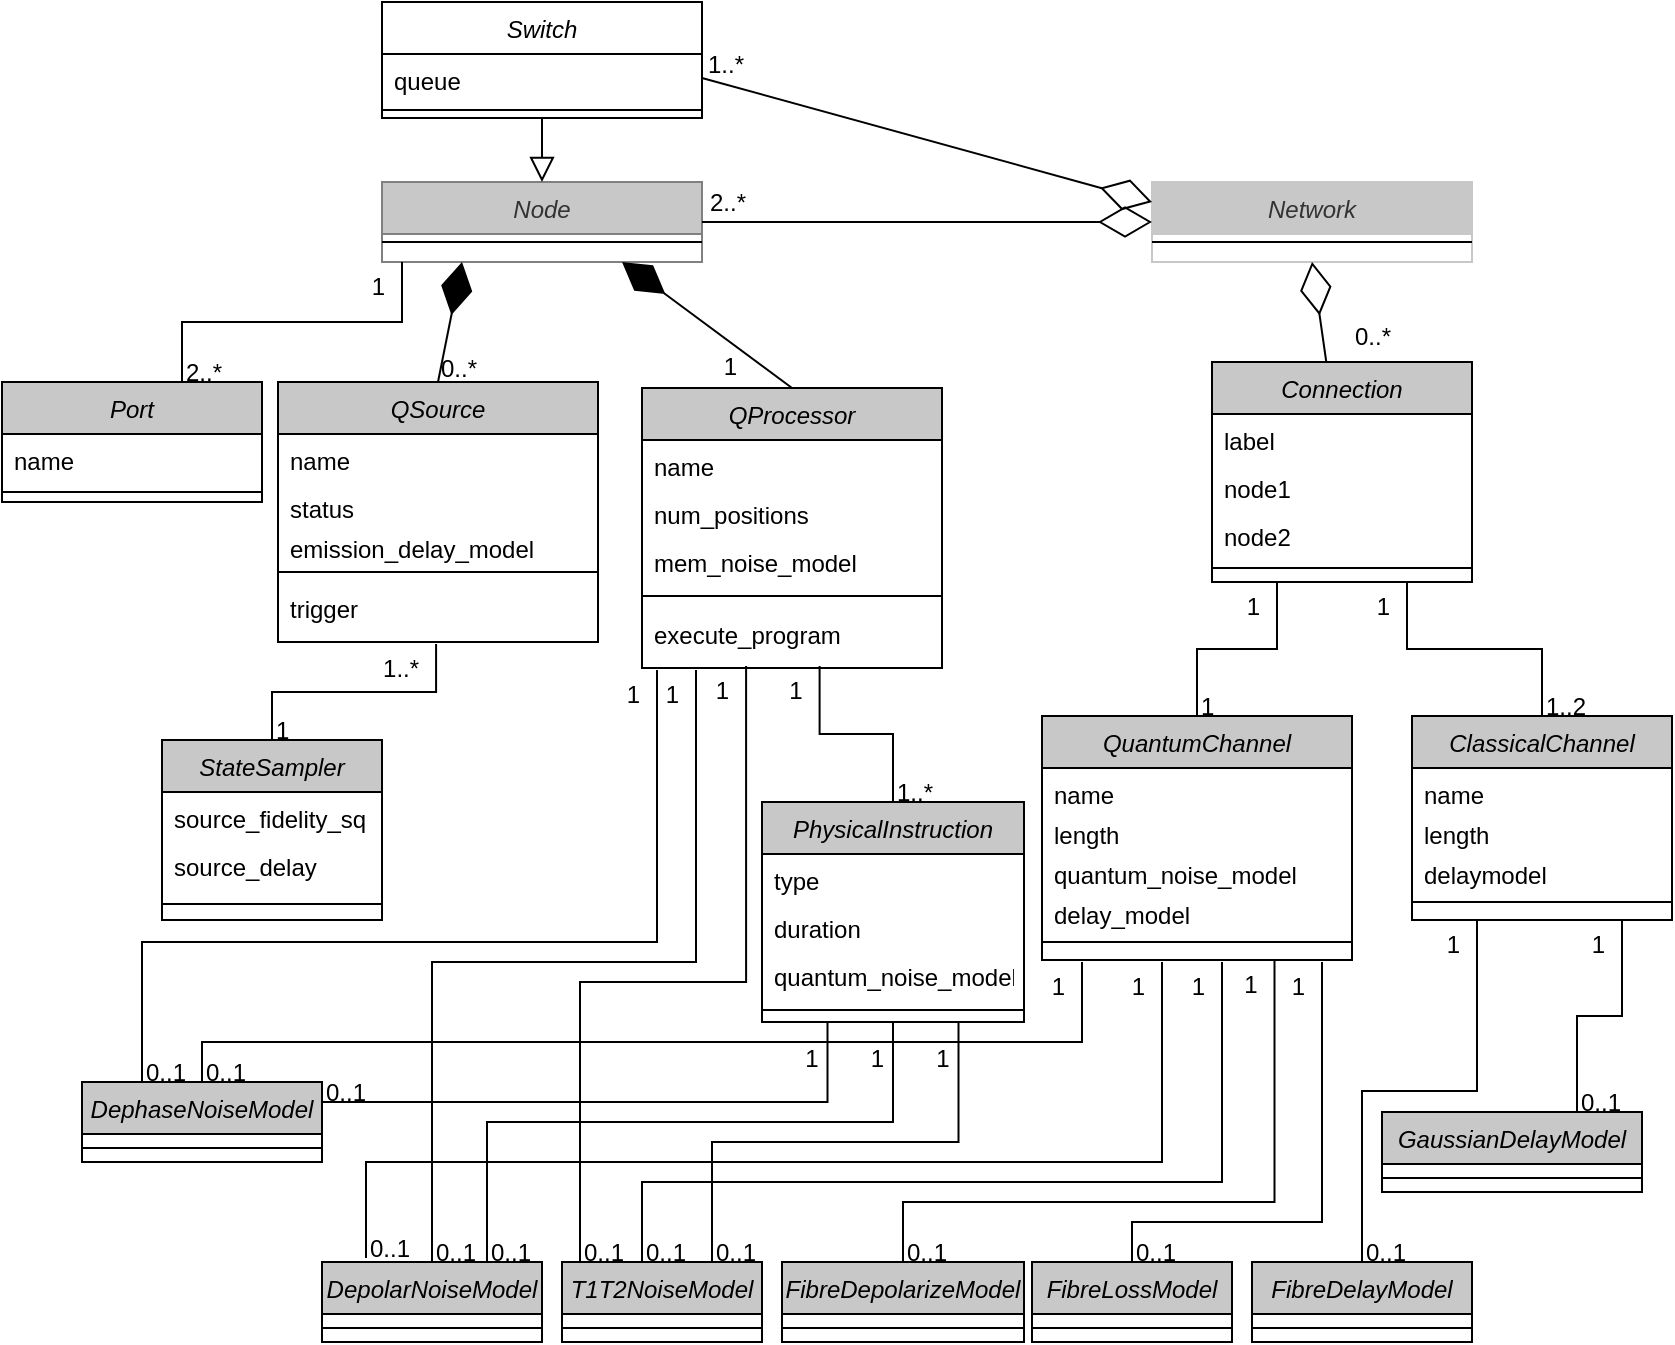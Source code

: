 <mxfile version="24.2.5" type="device">
  <diagram id="C5RBs43oDa-KdzZeNtuy" name="Page-1">
    <mxGraphModel dx="1707" dy="1650" grid="1" gridSize="10" guides="1" tooltips="1" connect="1" arrows="1" fold="1" page="1" pageScale="1" pageWidth="827" pageHeight="1169" math="0" shadow="0">
      <root>
        <mxCell id="WIyWlLk6GJQsqaUBKTNV-0" />
        <mxCell id="WIyWlLk6GJQsqaUBKTNV-1" parent="WIyWlLk6GJQsqaUBKTNV-0" />
        <mxCell id="4UrJrqEXT7uLGCO6xylo-0" value="Network" style="swimlane;fontStyle=2;align=center;verticalAlign=top;childLayout=stackLayout;horizontal=1;startSize=26;horizontalStack=0;resizeParent=1;resizeLast=0;collapsible=1;marginBottom=0;rounded=0;shadow=0;strokeWidth=1;fillColor=#c8c8c8;fontColor=#333333;strokeColor=#c8c8c8;" parent="WIyWlLk6GJQsqaUBKTNV-1" vertex="1">
          <mxGeometry x="565" y="80" width="160" height="40" as="geometry">
            <mxRectangle x="230" y="140" width="160" height="26" as="alternateBounds" />
          </mxGeometry>
        </mxCell>
        <mxCell id="4UrJrqEXT7uLGCO6xylo-4" value="" style="line;html=1;strokeWidth=1;align=left;verticalAlign=middle;spacingTop=-1;spacingLeft=3;spacingRight=3;rotatable=0;labelPosition=right;points=[];portConstraint=eastwest;" parent="4UrJrqEXT7uLGCO6xylo-0" vertex="1">
          <mxGeometry y="26" width="160" height="8" as="geometry" />
        </mxCell>
        <mxCell id="4UrJrqEXT7uLGCO6xylo-6" value="Node" style="swimlane;fontStyle=2;align=center;verticalAlign=top;childLayout=stackLayout;horizontal=1;startSize=26;horizontalStack=0;resizeParent=1;resizeLast=0;collapsible=1;marginBottom=0;rounded=0;shadow=0;strokeWidth=1;fillColor=#c8c8c8;fontColor=#333333;strokeColor=#808080;" parent="WIyWlLk6GJQsqaUBKTNV-1" vertex="1">
          <mxGeometry x="180" y="80" width="160" height="40" as="geometry">
            <mxRectangle x="230" y="140" width="160" height="26" as="alternateBounds" />
          </mxGeometry>
        </mxCell>
        <mxCell id="4UrJrqEXT7uLGCO6xylo-7" value="" style="line;html=1;strokeWidth=1;align=left;verticalAlign=middle;spacingTop=-1;spacingLeft=3;spacingRight=3;rotatable=0;labelPosition=right;points=[];portConstraint=eastwest;" parent="4UrJrqEXT7uLGCO6xylo-6" vertex="1">
          <mxGeometry y="26" width="160" height="8" as="geometry" />
        </mxCell>
        <mxCell id="4UrJrqEXT7uLGCO6xylo-9" value="" style="endArrow=diamondThin;endFill=0;endSize=24;html=1;rounded=0;entryX=0;entryY=0.5;entryDx=0;entryDy=0;exitX=1;exitY=0.5;exitDx=0;exitDy=0;" parent="WIyWlLk6GJQsqaUBKTNV-1" source="4UrJrqEXT7uLGCO6xylo-6" target="4UrJrqEXT7uLGCO6xylo-0" edge="1">
          <mxGeometry width="160" relative="1" as="geometry">
            <mxPoint x="320" y="140" as="sourcePoint" />
            <mxPoint x="480" y="140" as="targetPoint" />
          </mxGeometry>
        </mxCell>
        <mxCell id="4UrJrqEXT7uLGCO6xylo-11" value="QSource" style="swimlane;fontStyle=2;align=center;verticalAlign=top;childLayout=stackLayout;horizontal=1;startSize=26;horizontalStack=0;resizeParent=1;resizeLast=0;collapsible=1;marginBottom=0;rounded=0;shadow=0;strokeWidth=1;fillColor=#c8c8c8;" parent="WIyWlLk6GJQsqaUBKTNV-1" vertex="1">
          <mxGeometry x="128" y="180" width="160" height="130" as="geometry">
            <mxRectangle x="230" y="140" width="160" height="26" as="alternateBounds" />
          </mxGeometry>
        </mxCell>
        <mxCell id="4UrJrqEXT7uLGCO6xylo-45" value="name" style="text;align=left;verticalAlign=top;spacingLeft=4;spacingRight=4;overflow=hidden;rotatable=0;points=[[0,0.5],[1,0.5]];portConstraint=eastwest;" parent="4UrJrqEXT7uLGCO6xylo-11" vertex="1">
          <mxGeometry y="26" width="160" height="24" as="geometry" />
        </mxCell>
        <mxCell id="eK2f0mzsQCClxwwo3MAG-6" value="status" style="text;align=left;verticalAlign=top;spacingLeft=4;spacingRight=4;overflow=hidden;rotatable=0;points=[[0,0.5],[1,0.5]];portConstraint=eastwest;" parent="4UrJrqEXT7uLGCO6xylo-11" vertex="1">
          <mxGeometry y="50" width="160" height="20" as="geometry" />
        </mxCell>
        <mxCell id="eK2f0mzsQCClxwwo3MAG-5" value="emission_delay_model" style="text;align=left;verticalAlign=top;spacingLeft=4;spacingRight=4;overflow=hidden;rotatable=0;points=[[0,0.5],[1,0.5]];portConstraint=eastwest;" parent="4UrJrqEXT7uLGCO6xylo-11" vertex="1">
          <mxGeometry y="70" width="160" height="20" as="geometry" />
        </mxCell>
        <mxCell id="4UrJrqEXT7uLGCO6xylo-12" value="" style="line;html=1;strokeWidth=1;align=left;verticalAlign=middle;spacingTop=-1;spacingLeft=3;spacingRight=3;rotatable=0;labelPosition=right;points=[];portConstraint=eastwest;" parent="4UrJrqEXT7uLGCO6xylo-11" vertex="1">
          <mxGeometry y="90" width="160" height="10" as="geometry" />
        </mxCell>
        <mxCell id="eK2f0mzsQCClxwwo3MAG-7" value="trigger" style="text;align=left;verticalAlign=top;spacingLeft=4;spacingRight=4;overflow=hidden;rotatable=0;points=[[0,0.5],[1,0.5]];portConstraint=eastwest;" parent="4UrJrqEXT7uLGCO6xylo-11" vertex="1">
          <mxGeometry y="100" width="160" height="30" as="geometry" />
        </mxCell>
        <mxCell id="4UrJrqEXT7uLGCO6xylo-13" value="QProcessor" style="swimlane;fontStyle=2;align=center;verticalAlign=top;childLayout=stackLayout;horizontal=1;startSize=26;horizontalStack=0;resizeParent=1;resizeLast=0;collapsible=1;marginBottom=0;rounded=0;shadow=0;strokeWidth=1;fillColor=#c8c8c8;" parent="WIyWlLk6GJQsqaUBKTNV-1" vertex="1">
          <mxGeometry x="310" y="183" width="150" height="140" as="geometry">
            <mxRectangle x="230" y="140" width="160" height="26" as="alternateBounds" />
          </mxGeometry>
        </mxCell>
        <mxCell id="4UrJrqEXT7uLGCO6xylo-17" value="name" style="text;align=left;verticalAlign=top;spacingLeft=4;spacingRight=4;overflow=hidden;rotatable=0;points=[[0,0.5],[1,0.5]];portConstraint=eastwest;" parent="4UrJrqEXT7uLGCO6xylo-13" vertex="1">
          <mxGeometry y="26" width="150" height="24" as="geometry" />
        </mxCell>
        <mxCell id="4UrJrqEXT7uLGCO6xylo-31" value="num_positions" style="text;align=left;verticalAlign=top;spacingLeft=4;spacingRight=4;overflow=hidden;rotatable=0;points=[[0,0.5],[1,0.5]];portConstraint=eastwest;" parent="4UrJrqEXT7uLGCO6xylo-13" vertex="1">
          <mxGeometry y="50" width="150" height="24" as="geometry" />
        </mxCell>
        <mxCell id="4UrJrqEXT7uLGCO6xylo-33" value="mem_noise_model" style="text;align=left;verticalAlign=top;spacingLeft=4;spacingRight=4;overflow=hidden;rotatable=0;points=[[0,0.5],[1,0.5]];portConstraint=eastwest;" parent="4UrJrqEXT7uLGCO6xylo-13" vertex="1">
          <mxGeometry y="74" width="150" height="24" as="geometry" />
        </mxCell>
        <mxCell id="4UrJrqEXT7uLGCO6xylo-14" value="" style="line;html=1;strokeWidth=1;align=left;verticalAlign=middle;spacingTop=-1;spacingLeft=3;spacingRight=3;rotatable=0;labelPosition=right;points=[];portConstraint=eastwest;" parent="4UrJrqEXT7uLGCO6xylo-13" vertex="1">
          <mxGeometry y="98" width="150" height="12" as="geometry" />
        </mxCell>
        <mxCell id="eK2f0mzsQCClxwwo3MAG-11" value="execute_program" style="text;align=left;verticalAlign=top;spacingLeft=4;spacingRight=4;overflow=hidden;rotatable=0;points=[[0,0.5],[1,0.5]];portConstraint=eastwest;" parent="4UrJrqEXT7uLGCO6xylo-13" vertex="1">
          <mxGeometry y="110" width="150" height="30" as="geometry" />
        </mxCell>
        <mxCell id="4UrJrqEXT7uLGCO6xylo-15" value="" style="endArrow=diamondThin;endFill=1;endSize=24;html=1;rounded=0;entryX=0.25;entryY=1;entryDx=0;entryDy=0;exitX=0.5;exitY=0;exitDx=0;exitDy=0;" parent="WIyWlLk6GJQsqaUBKTNV-1" source="4UrJrqEXT7uLGCO6xylo-11" target="4UrJrqEXT7uLGCO6xylo-6" edge="1">
          <mxGeometry width="160" relative="1" as="geometry">
            <mxPoint x="200" y="170" as="sourcePoint" />
            <mxPoint x="490" y="240" as="targetPoint" />
          </mxGeometry>
        </mxCell>
        <mxCell id="4UrJrqEXT7uLGCO6xylo-16" value="" style="endArrow=diamondThin;endFill=1;endSize=24;html=1;rounded=0;entryX=0.75;entryY=1;entryDx=0;entryDy=0;exitX=0.5;exitY=0;exitDx=0;exitDy=0;" parent="WIyWlLk6GJQsqaUBKTNV-1" source="4UrJrqEXT7uLGCO6xylo-13" target="4UrJrqEXT7uLGCO6xylo-6" edge="1">
          <mxGeometry width="160" relative="1" as="geometry">
            <mxPoint x="330" y="240" as="sourcePoint" />
            <mxPoint x="490" y="240" as="targetPoint" />
          </mxGeometry>
        </mxCell>
        <mxCell id="4UrJrqEXT7uLGCO6xylo-18" value="Connection" style="swimlane;fontStyle=2;align=center;verticalAlign=top;childLayout=stackLayout;horizontal=1;startSize=26;horizontalStack=0;resizeParent=1;resizeLast=0;collapsible=1;marginBottom=0;rounded=0;shadow=0;strokeWidth=1;fillColor=#c8c8c8;" parent="WIyWlLk6GJQsqaUBKTNV-1" vertex="1">
          <mxGeometry x="595" y="170" width="130" height="110" as="geometry">
            <mxRectangle x="230" y="140" width="160" height="26" as="alternateBounds" />
          </mxGeometry>
        </mxCell>
        <mxCell id="eK2f0mzsQCClxwwo3MAG-25" value="label" style="text;align=left;verticalAlign=top;spacingLeft=4;spacingRight=4;overflow=hidden;rotatable=0;points=[[0,0.5],[1,0.5]];portConstraint=eastwest;" parent="4UrJrqEXT7uLGCO6xylo-18" vertex="1">
          <mxGeometry y="26" width="130" height="24" as="geometry" />
        </mxCell>
        <mxCell id="eK2f0mzsQCClxwwo3MAG-26" value="node1" style="text;align=left;verticalAlign=top;spacingLeft=4;spacingRight=4;overflow=hidden;rotatable=0;points=[[0,0.5],[1,0.5]];portConstraint=eastwest;" parent="4UrJrqEXT7uLGCO6xylo-18" vertex="1">
          <mxGeometry y="50" width="130" height="24" as="geometry" />
        </mxCell>
        <mxCell id="eK2f0mzsQCClxwwo3MAG-27" value="node2" style="text;align=left;verticalAlign=top;spacingLeft=4;spacingRight=4;overflow=hidden;rotatable=0;points=[[0,0.5],[1,0.5]];portConstraint=eastwest;" parent="4UrJrqEXT7uLGCO6xylo-18" vertex="1">
          <mxGeometry y="74" width="130" height="24" as="geometry" />
        </mxCell>
        <mxCell id="4UrJrqEXT7uLGCO6xylo-19" value="" style="line;html=1;strokeWidth=1;align=left;verticalAlign=middle;spacingTop=-1;spacingLeft=3;spacingRight=3;rotatable=0;labelPosition=right;points=[];portConstraint=eastwest;" parent="4UrJrqEXT7uLGCO6xylo-18" vertex="1">
          <mxGeometry y="98" width="130" height="10" as="geometry" />
        </mxCell>
        <mxCell id="4UrJrqEXT7uLGCO6xylo-22" value="" style="endArrow=diamondThin;endFill=0;endSize=24;html=1;rounded=0;entryX=0.5;entryY=1;entryDx=0;entryDy=0;" parent="WIyWlLk6GJQsqaUBKTNV-1" source="4UrJrqEXT7uLGCO6xylo-18" target="4UrJrqEXT7uLGCO6xylo-0" edge="1">
          <mxGeometry width="160" relative="1" as="geometry">
            <mxPoint x="425" y="240" as="sourcePoint" />
            <mxPoint x="635" y="120" as="targetPoint" />
          </mxGeometry>
        </mxCell>
        <mxCell id="4UrJrqEXT7uLGCO6xylo-23" value="ClassicalChannel" style="swimlane;fontStyle=2;align=center;verticalAlign=top;childLayout=stackLayout;horizontal=1;startSize=26;horizontalStack=0;resizeParent=1;resizeLast=0;collapsible=1;marginBottom=0;rounded=0;shadow=0;strokeWidth=1;fillColor=#c8c8c8;" parent="WIyWlLk6GJQsqaUBKTNV-1" vertex="1">
          <mxGeometry x="695" y="347" width="130" height="102" as="geometry">
            <mxRectangle x="230" y="140" width="160" height="26" as="alternateBounds" />
          </mxGeometry>
        </mxCell>
        <mxCell id="eK2f0mzsQCClxwwo3MAG-30" value="name" style="text;align=left;verticalAlign=top;spacingLeft=4;spacingRight=4;overflow=hidden;rotatable=0;points=[[0,0.5],[1,0.5]];portConstraint=eastwest;" parent="4UrJrqEXT7uLGCO6xylo-23" vertex="1">
          <mxGeometry y="26" width="130" height="20" as="geometry" />
        </mxCell>
        <mxCell id="4UrJrqEXT7uLGCO6xylo-29" value="length" style="text;align=left;verticalAlign=top;spacingLeft=4;spacingRight=4;overflow=hidden;rotatable=0;points=[[0,0.5],[1,0.5]];portConstraint=eastwest;" parent="4UrJrqEXT7uLGCO6xylo-23" vertex="1">
          <mxGeometry y="46" width="130" height="20" as="geometry" />
        </mxCell>
        <mxCell id="eK2f0mzsQCClxwwo3MAG-31" value="delaymodel" style="text;align=left;verticalAlign=top;spacingLeft=4;spacingRight=4;overflow=hidden;rotatable=0;points=[[0,0.5],[1,0.5]];portConstraint=eastwest;" parent="4UrJrqEXT7uLGCO6xylo-23" vertex="1">
          <mxGeometry y="66" width="130" height="20" as="geometry" />
        </mxCell>
        <mxCell id="4UrJrqEXT7uLGCO6xylo-24" value="" style="line;html=1;strokeWidth=1;align=left;verticalAlign=middle;spacingTop=-1;spacingLeft=3;spacingRight=3;rotatable=0;labelPosition=right;points=[];portConstraint=eastwest;" parent="4UrJrqEXT7uLGCO6xylo-23" vertex="1">
          <mxGeometry y="86" width="130" height="14" as="geometry" />
        </mxCell>
        <mxCell id="4UrJrqEXT7uLGCO6xylo-35" value="QuantumChannel" style="swimlane;fontStyle=2;align=center;verticalAlign=top;childLayout=stackLayout;horizontal=1;startSize=26;horizontalStack=0;resizeParent=1;resizeLast=0;collapsible=1;marginBottom=0;rounded=0;shadow=0;strokeWidth=1;fillColor=#c8c8c8;" parent="WIyWlLk6GJQsqaUBKTNV-1" vertex="1">
          <mxGeometry x="510" y="347" width="155" height="122" as="geometry">
            <mxRectangle x="230" y="140" width="160" height="26" as="alternateBounds" />
          </mxGeometry>
        </mxCell>
        <mxCell id="4UrJrqEXT7uLGCO6xylo-36" value="name" style="text;align=left;verticalAlign=top;spacingLeft=4;spacingRight=4;overflow=hidden;rotatable=0;points=[[0,0.5],[1,0.5]];portConstraint=eastwest;" parent="4UrJrqEXT7uLGCO6xylo-35" vertex="1">
          <mxGeometry y="26" width="155" height="20" as="geometry" />
        </mxCell>
        <mxCell id="4UrJrqEXT7uLGCO6xylo-38" value="length" style="text;align=left;verticalAlign=top;spacingLeft=4;spacingRight=4;overflow=hidden;rotatable=0;points=[[0,0.5],[1,0.5]];portConstraint=eastwest;" parent="4UrJrqEXT7uLGCO6xylo-35" vertex="1">
          <mxGeometry y="46" width="155" height="20" as="geometry" />
        </mxCell>
        <mxCell id="4UrJrqEXT7uLGCO6xylo-39" value="quantum_noise_model" style="text;align=left;verticalAlign=top;spacingLeft=4;spacingRight=4;overflow=hidden;rotatable=0;points=[[0,0.5],[1,0.5]];portConstraint=eastwest;" parent="4UrJrqEXT7uLGCO6xylo-35" vertex="1">
          <mxGeometry y="66" width="155" height="20" as="geometry" />
        </mxCell>
        <mxCell id="eK2f0mzsQCClxwwo3MAG-29" value="delay_model" style="text;align=left;verticalAlign=top;spacingLeft=4;spacingRight=4;overflow=hidden;rotatable=0;points=[[0,0.5],[1,0.5]];portConstraint=eastwest;" parent="4UrJrqEXT7uLGCO6xylo-35" vertex="1">
          <mxGeometry y="86" width="155" height="20" as="geometry" />
        </mxCell>
        <mxCell id="4UrJrqEXT7uLGCO6xylo-37" value="" style="line;html=1;strokeWidth=1;align=left;verticalAlign=middle;spacingTop=-1;spacingLeft=3;spacingRight=3;rotatable=0;labelPosition=right;points=[];portConstraint=eastwest;" parent="4UrJrqEXT7uLGCO6xylo-35" vertex="1">
          <mxGeometry y="106" width="155" height="14" as="geometry" />
        </mxCell>
        <mxCell id="4UrJrqEXT7uLGCO6xylo-40" value="" style="endArrow=none;shadow=0;strokeWidth=1;rounded=0;curved=0;endFill=0;edgeStyle=elbowEdgeStyle;elbow=vertical;exitX=0.5;exitY=0;exitDx=0;exitDy=0;entryX=0.25;entryY=1;entryDx=0;entryDy=0;" parent="WIyWlLk6GJQsqaUBKTNV-1" source="4UrJrqEXT7uLGCO6xylo-35" target="4UrJrqEXT7uLGCO6xylo-18" edge="1">
          <mxGeometry x="0.5" y="41" relative="1" as="geometry">
            <mxPoint x="475" y="272" as="sourcePoint" />
            <mxPoint x="612.5" y="280" as="targetPoint" />
            <mxPoint x="-40" y="32" as="offset" />
          </mxGeometry>
        </mxCell>
        <mxCell id="4UrJrqEXT7uLGCO6xylo-41" value="1" style="resizable=0;align=left;verticalAlign=bottom;labelBackgroundColor=none;fontSize=12;" parent="4UrJrqEXT7uLGCO6xylo-40" connectable="0" vertex="1">
          <mxGeometry x="-1" relative="1" as="geometry">
            <mxPoint y="4" as="offset" />
          </mxGeometry>
        </mxCell>
        <mxCell id="4UrJrqEXT7uLGCO6xylo-42" value="1" style="resizable=0;align=right;verticalAlign=bottom;labelBackgroundColor=none;fontSize=12;" parent="4UrJrqEXT7uLGCO6xylo-40" connectable="0" vertex="1">
          <mxGeometry x="1" relative="1" as="geometry">
            <mxPoint x="-7" y="21" as="offset" />
          </mxGeometry>
        </mxCell>
        <mxCell id="4UrJrqEXT7uLGCO6xylo-46" value="" style="endArrow=none;shadow=0;strokeWidth=1;rounded=0;curved=0;endFill=0;edgeStyle=elbowEdgeStyle;elbow=vertical;exitX=0.5;exitY=0;exitDx=0;exitDy=0;entryX=0.75;entryY=1;entryDx=0;entryDy=0;" parent="WIyWlLk6GJQsqaUBKTNV-1" source="4UrJrqEXT7uLGCO6xylo-23" target="4UrJrqEXT7uLGCO6xylo-18" edge="1">
          <mxGeometry x="0.5" y="41" relative="1" as="geometry">
            <mxPoint x="598" y="357" as="sourcePoint" />
            <mxPoint x="677.5" y="280" as="targetPoint" />
            <mxPoint x="-40" y="32" as="offset" />
          </mxGeometry>
        </mxCell>
        <mxCell id="4UrJrqEXT7uLGCO6xylo-47" value="1..2" style="resizable=0;align=left;verticalAlign=bottom;labelBackgroundColor=none;fontSize=12;" parent="4UrJrqEXT7uLGCO6xylo-46" connectable="0" vertex="1">
          <mxGeometry x="-1" relative="1" as="geometry">
            <mxPoint y="4" as="offset" />
          </mxGeometry>
        </mxCell>
        <mxCell id="4UrJrqEXT7uLGCO6xylo-48" value="1" style="resizable=0;align=right;verticalAlign=bottom;labelBackgroundColor=none;fontSize=12;" parent="4UrJrqEXT7uLGCO6xylo-46" connectable="0" vertex="1">
          <mxGeometry x="1" relative="1" as="geometry">
            <mxPoint x="-7" y="21" as="offset" />
          </mxGeometry>
        </mxCell>
        <mxCell id="4UrJrqEXT7uLGCO6xylo-51" value="0..*" style="resizable=0;align=left;verticalAlign=bottom;labelBackgroundColor=none;fontSize=12;" parent="WIyWlLk6GJQsqaUBKTNV-1" connectable="0" vertex="1">
          <mxGeometry x="668.5" y="158" as="geometry">
            <mxPoint x="-4" y="8" as="offset" />
          </mxGeometry>
        </mxCell>
        <mxCell id="4UrJrqEXT7uLGCO6xylo-52" value="1" style="resizable=0;align=right;verticalAlign=bottom;labelBackgroundColor=none;fontSize=12;" parent="WIyWlLk6GJQsqaUBKTNV-1" connectable="0" vertex="1">
          <mxGeometry x="338" y="183" as="geometry">
            <mxPoint x="21" y="-2" as="offset" />
          </mxGeometry>
        </mxCell>
        <mxCell id="4UrJrqEXT7uLGCO6xylo-53" value="0..*" style="resizable=0;align=right;verticalAlign=bottom;labelBackgroundColor=none;fontSize=12;" parent="WIyWlLk6GJQsqaUBKTNV-1" connectable="0" vertex="1">
          <mxGeometry x="208" y="184" as="geometry">
            <mxPoint x="21" y="-2" as="offset" />
          </mxGeometry>
        </mxCell>
        <mxCell id="4UrJrqEXT7uLGCO6xylo-54" value="Port" style="swimlane;fontStyle=2;align=center;verticalAlign=top;childLayout=stackLayout;horizontal=1;startSize=26;horizontalStack=0;resizeParent=1;resizeLast=0;collapsible=1;marginBottom=0;rounded=0;shadow=0;strokeWidth=1;fillColor=#c8c8c8;" parent="WIyWlLk6GJQsqaUBKTNV-1" vertex="1">
          <mxGeometry x="-10" y="180" width="130" height="60" as="geometry">
            <mxRectangle x="230" y="140" width="160" height="26" as="alternateBounds" />
          </mxGeometry>
        </mxCell>
        <mxCell id="eK2f0mzsQCClxwwo3MAG-24" value="name" style="text;align=left;verticalAlign=top;spacingLeft=4;spacingRight=4;overflow=hidden;rotatable=0;points=[[0,0.5],[1,0.5]];portConstraint=eastwest;" parent="4UrJrqEXT7uLGCO6xylo-54" vertex="1">
          <mxGeometry y="26" width="130" height="24" as="geometry" />
        </mxCell>
        <mxCell id="4UrJrqEXT7uLGCO6xylo-55" value="" style="line;html=1;strokeWidth=1;align=left;verticalAlign=middle;spacingTop=-1;spacingLeft=3;spacingRight=3;rotatable=0;labelPosition=right;points=[];portConstraint=eastwest;" parent="4UrJrqEXT7uLGCO6xylo-54" vertex="1">
          <mxGeometry y="50" width="130" height="10" as="geometry" />
        </mxCell>
        <mxCell id="4UrJrqEXT7uLGCO6xylo-57" value="" style="endArrow=none;shadow=0;strokeWidth=1;rounded=0;curved=0;endFill=0;edgeStyle=elbowEdgeStyle;elbow=vertical;exitX=0.5;exitY=0;exitDx=0;exitDy=0;" parent="WIyWlLk6GJQsqaUBKTNV-1" edge="1">
          <mxGeometry x="0.5" y="41" relative="1" as="geometry">
            <mxPoint x="80" y="180" as="sourcePoint" />
            <mxPoint x="190" y="120" as="targetPoint" />
            <mxPoint x="-40" y="32" as="offset" />
          </mxGeometry>
        </mxCell>
        <mxCell id="4UrJrqEXT7uLGCO6xylo-58" value="2..*" style="resizable=0;align=left;verticalAlign=bottom;labelBackgroundColor=none;fontSize=12;" parent="4UrJrqEXT7uLGCO6xylo-57" connectable="0" vertex="1">
          <mxGeometry x="-1" relative="1" as="geometry">
            <mxPoint y="4" as="offset" />
          </mxGeometry>
        </mxCell>
        <mxCell id="4UrJrqEXT7uLGCO6xylo-59" value="1" style="resizable=0;align=right;verticalAlign=bottom;labelBackgroundColor=none;fontSize=12;" parent="4UrJrqEXT7uLGCO6xylo-57" connectable="0" vertex="1">
          <mxGeometry x="1" relative="1" as="geometry">
            <mxPoint x="-7" y="21" as="offset" />
          </mxGeometry>
        </mxCell>
        <mxCell id="eK2f0mzsQCClxwwo3MAG-1" value="StateSampler" style="swimlane;fontStyle=2;align=center;verticalAlign=top;childLayout=stackLayout;horizontal=1;startSize=26;horizontalStack=0;resizeParent=1;resizeLast=0;collapsible=1;marginBottom=0;rounded=0;shadow=0;strokeWidth=1;fillColor=#c8c8c8;" parent="WIyWlLk6GJQsqaUBKTNV-1" vertex="1">
          <mxGeometry x="70" y="359" width="110" height="90" as="geometry">
            <mxRectangle x="230" y="140" width="160" height="26" as="alternateBounds" />
          </mxGeometry>
        </mxCell>
        <mxCell id="eK2f0mzsQCClxwwo3MAG-2" value="source_fidelity_sq" style="text;align=left;verticalAlign=top;spacingLeft=4;spacingRight=4;overflow=hidden;rotatable=0;points=[[0,0.5],[1,0.5]];portConstraint=eastwest;" parent="eK2f0mzsQCClxwwo3MAG-1" vertex="1">
          <mxGeometry y="26" width="110" height="24" as="geometry" />
        </mxCell>
        <mxCell id="eK2f0mzsQCClxwwo3MAG-3" value="source_delay" style="text;align=left;verticalAlign=top;spacingLeft=4;spacingRight=4;overflow=hidden;rotatable=0;points=[[0,0.5],[1,0.5]];portConstraint=eastwest;" parent="eK2f0mzsQCClxwwo3MAG-1" vertex="1">
          <mxGeometry y="50" width="110" height="24" as="geometry" />
        </mxCell>
        <mxCell id="eK2f0mzsQCClxwwo3MAG-4" value="" style="line;html=1;strokeWidth=1;align=left;verticalAlign=middle;spacingTop=-1;spacingLeft=3;spacingRight=3;rotatable=0;labelPosition=right;points=[];portConstraint=eastwest;" parent="eK2f0mzsQCClxwwo3MAG-1" vertex="1">
          <mxGeometry y="74" width="110" height="16" as="geometry" />
        </mxCell>
        <mxCell id="eK2f0mzsQCClxwwo3MAG-8" value="" style="endArrow=none;shadow=0;strokeWidth=1;rounded=0;curved=0;endFill=0;edgeStyle=elbowEdgeStyle;elbow=vertical;exitX=0.5;exitY=0;exitDx=0;exitDy=0;entryX=0.494;entryY=1.033;entryDx=0;entryDy=0;entryPerimeter=0;" parent="WIyWlLk6GJQsqaUBKTNV-1" source="eK2f0mzsQCClxwwo3MAG-1" target="eK2f0mzsQCClxwwo3MAG-7" edge="1">
          <mxGeometry x="0.5" y="41" relative="1" as="geometry">
            <mxPoint x="90" y="190" as="sourcePoint" />
            <mxPoint x="200" y="130" as="targetPoint" />
            <mxPoint x="-40" y="32" as="offset" />
          </mxGeometry>
        </mxCell>
        <mxCell id="eK2f0mzsQCClxwwo3MAG-9" value="1" style="resizable=0;align=left;verticalAlign=bottom;labelBackgroundColor=none;fontSize=12;" parent="eK2f0mzsQCClxwwo3MAG-8" connectable="0" vertex="1">
          <mxGeometry x="-1" relative="1" as="geometry">
            <mxPoint y="4" as="offset" />
          </mxGeometry>
        </mxCell>
        <mxCell id="eK2f0mzsQCClxwwo3MAG-10" value="1..*" style="resizable=0;align=right;verticalAlign=bottom;labelBackgroundColor=none;fontSize=12;" parent="eK2f0mzsQCClxwwo3MAG-8" connectable="0" vertex="1">
          <mxGeometry x="1" relative="1" as="geometry">
            <mxPoint x="-7" y="21" as="offset" />
          </mxGeometry>
        </mxCell>
        <mxCell id="eK2f0mzsQCClxwwo3MAG-12" value="PhysicalInstruction" style="swimlane;fontStyle=2;align=center;verticalAlign=top;childLayout=stackLayout;horizontal=1;startSize=26;horizontalStack=0;resizeParent=1;resizeLast=0;collapsible=1;marginBottom=0;rounded=0;shadow=0;strokeWidth=1;fillColor=#c8c8c8;" parent="WIyWlLk6GJQsqaUBKTNV-1" vertex="1">
          <mxGeometry x="370" y="390" width="131" height="110" as="geometry">
            <mxRectangle x="230" y="140" width="160" height="26" as="alternateBounds" />
          </mxGeometry>
        </mxCell>
        <mxCell id="eK2f0mzsQCClxwwo3MAG-13" value="type" style="text;align=left;verticalAlign=top;spacingLeft=4;spacingRight=4;overflow=hidden;rotatable=0;points=[[0,0.5],[1,0.5]];portConstraint=eastwest;" parent="eK2f0mzsQCClxwwo3MAG-12" vertex="1">
          <mxGeometry y="26" width="131" height="24" as="geometry" />
        </mxCell>
        <mxCell id="eK2f0mzsQCClxwwo3MAG-14" value="duration" style="text;align=left;verticalAlign=top;spacingLeft=4;spacingRight=4;overflow=hidden;rotatable=0;points=[[0,0.5],[1,0.5]];portConstraint=eastwest;" parent="eK2f0mzsQCClxwwo3MAG-12" vertex="1">
          <mxGeometry y="50" width="131" height="24" as="geometry" />
        </mxCell>
        <mxCell id="eK2f0mzsQCClxwwo3MAG-20" value="quantum_noise_model" style="text;align=left;verticalAlign=top;spacingLeft=4;spacingRight=4;overflow=hidden;rotatable=0;points=[[0,0.5],[1,0.5]];portConstraint=eastwest;" parent="eK2f0mzsQCClxwwo3MAG-12" vertex="1">
          <mxGeometry y="74" width="131" height="24" as="geometry" />
        </mxCell>
        <mxCell id="eK2f0mzsQCClxwwo3MAG-15" value="" style="line;html=1;strokeWidth=1;align=left;verticalAlign=middle;spacingTop=-1;spacingLeft=3;spacingRight=3;rotatable=0;labelPosition=right;points=[];portConstraint=eastwest;" parent="eK2f0mzsQCClxwwo3MAG-12" vertex="1">
          <mxGeometry y="98" width="131" height="12" as="geometry" />
        </mxCell>
        <mxCell id="eK2f0mzsQCClxwwo3MAG-21" value="" style="endArrow=none;shadow=0;strokeWidth=1;rounded=0;curved=0;endFill=0;edgeStyle=elbowEdgeStyle;elbow=vertical;exitX=0.5;exitY=0;exitDx=0;exitDy=0;entryX=0.592;entryY=0.967;entryDx=0;entryDy=0;entryPerimeter=0;" parent="WIyWlLk6GJQsqaUBKTNV-1" source="eK2f0mzsQCClxwwo3MAG-12" target="eK2f0mzsQCClxwwo3MAG-11" edge="1">
          <mxGeometry x="0.5" y="41" relative="1" as="geometry">
            <mxPoint x="421" y="360" as="sourcePoint" />
            <mxPoint x="421" y="321" as="targetPoint" />
            <mxPoint x="-40" y="32" as="offset" />
          </mxGeometry>
        </mxCell>
        <mxCell id="eK2f0mzsQCClxwwo3MAG-22" value="1..*" style="resizable=0;align=left;verticalAlign=bottom;labelBackgroundColor=none;fontSize=12;" parent="eK2f0mzsQCClxwwo3MAG-21" connectable="0" vertex="1">
          <mxGeometry x="-1" relative="1" as="geometry">
            <mxPoint y="4" as="offset" />
          </mxGeometry>
        </mxCell>
        <mxCell id="eK2f0mzsQCClxwwo3MAG-23" value="1" style="resizable=0;align=right;verticalAlign=bottom;labelBackgroundColor=none;fontSize=12;" parent="eK2f0mzsQCClxwwo3MAG-21" connectable="0" vertex="1">
          <mxGeometry x="1" relative="1" as="geometry">
            <mxPoint x="-7" y="21" as="offset" />
          </mxGeometry>
        </mxCell>
        <mxCell id="eK2f0mzsQCClxwwo3MAG-32" value="FibreDelayModel" style="swimlane;fontStyle=2;align=center;verticalAlign=top;childLayout=stackLayout;horizontal=1;startSize=26;horizontalStack=0;resizeParent=1;resizeLast=0;collapsible=1;marginBottom=0;rounded=0;shadow=0;strokeWidth=1;fillColor=#c8c8c8;" parent="WIyWlLk6GJQsqaUBKTNV-1" vertex="1">
          <mxGeometry x="615" y="620" width="110" height="40" as="geometry">
            <mxRectangle x="230" y="140" width="160" height="26" as="alternateBounds" />
          </mxGeometry>
        </mxCell>
        <mxCell id="eK2f0mzsQCClxwwo3MAG-36" value="" style="line;html=1;strokeWidth=1;align=left;verticalAlign=middle;spacingTop=-1;spacingLeft=3;spacingRight=3;rotatable=0;labelPosition=right;points=[];portConstraint=eastwest;" parent="eK2f0mzsQCClxwwo3MAG-32" vertex="1">
          <mxGeometry y="26" width="110" height="14" as="geometry" />
        </mxCell>
        <mxCell id="eK2f0mzsQCClxwwo3MAG-37" value="GaussianDelayModel" style="swimlane;fontStyle=2;align=center;verticalAlign=top;childLayout=stackLayout;horizontal=1;startSize=26;horizontalStack=0;resizeParent=1;resizeLast=0;collapsible=1;marginBottom=0;rounded=0;shadow=0;strokeWidth=1;fillColor=#c8c8c8;" parent="WIyWlLk6GJQsqaUBKTNV-1" vertex="1">
          <mxGeometry x="680" y="545" width="130" height="40" as="geometry">
            <mxRectangle x="230" y="140" width="160" height="26" as="alternateBounds" />
          </mxGeometry>
        </mxCell>
        <mxCell id="eK2f0mzsQCClxwwo3MAG-38" value="" style="line;html=1;strokeWidth=1;align=left;verticalAlign=middle;spacingTop=-1;spacingLeft=3;spacingRight=3;rotatable=0;labelPosition=right;points=[];portConstraint=eastwest;" parent="eK2f0mzsQCClxwwo3MAG-37" vertex="1">
          <mxGeometry y="26" width="130" height="14" as="geometry" />
        </mxCell>
        <mxCell id="eK2f0mzsQCClxwwo3MAG-42" value="" style="endArrow=none;shadow=0;strokeWidth=1;rounded=0;curved=0;endFill=0;edgeStyle=elbowEdgeStyle;elbow=vertical;exitX=0.75;exitY=0;exitDx=0;exitDy=0;entryX=0.75;entryY=1;entryDx=0;entryDy=0;" parent="WIyWlLk6GJQsqaUBKTNV-1" source="eK2f0mzsQCClxwwo3MAG-37" edge="1">
          <mxGeometry x="0.5" y="41" relative="1" as="geometry">
            <mxPoint x="882.5" y="516" as="sourcePoint" />
            <mxPoint x="800" y="449" as="targetPoint" />
            <mxPoint x="-40" y="32" as="offset" />
          </mxGeometry>
        </mxCell>
        <mxCell id="eK2f0mzsQCClxwwo3MAG-43" value="0..1" style="resizable=0;align=left;verticalAlign=bottom;labelBackgroundColor=none;fontSize=12;" parent="eK2f0mzsQCClxwwo3MAG-42" connectable="0" vertex="1">
          <mxGeometry x="-1" relative="1" as="geometry">
            <mxPoint y="4" as="offset" />
          </mxGeometry>
        </mxCell>
        <mxCell id="eK2f0mzsQCClxwwo3MAG-44" value="1" style="resizable=0;align=right;verticalAlign=bottom;labelBackgroundColor=none;fontSize=12;" parent="eK2f0mzsQCClxwwo3MAG-42" connectable="0" vertex="1">
          <mxGeometry x="1" relative="1" as="geometry">
            <mxPoint x="-7" y="21" as="offset" />
          </mxGeometry>
        </mxCell>
        <mxCell id="eK2f0mzsQCClxwwo3MAG-45" value="" style="endArrow=none;shadow=0;strokeWidth=1;rounded=0;curved=0;endFill=0;edgeStyle=elbowEdgeStyle;elbow=vertical;exitX=0.5;exitY=0;exitDx=0;exitDy=0;entryX=0.25;entryY=1;entryDx=0;entryDy=0;" parent="WIyWlLk6GJQsqaUBKTNV-1" source="eK2f0mzsQCClxwwo3MAG-32" target="4UrJrqEXT7uLGCO6xylo-23" edge="1">
          <mxGeometry x="0.5" y="41" relative="1" as="geometry">
            <mxPoint x="788" y="555" as="sourcePoint" />
            <mxPoint x="810" y="459" as="targetPoint" />
            <mxPoint x="-40" y="32" as="offset" />
          </mxGeometry>
        </mxCell>
        <mxCell id="eK2f0mzsQCClxwwo3MAG-46" value="0..1" style="resizable=0;align=left;verticalAlign=bottom;labelBackgroundColor=none;fontSize=12;" parent="eK2f0mzsQCClxwwo3MAG-45" connectable="0" vertex="1">
          <mxGeometry x="-1" relative="1" as="geometry">
            <mxPoint y="4" as="offset" />
          </mxGeometry>
        </mxCell>
        <mxCell id="eK2f0mzsQCClxwwo3MAG-47" value="1" style="resizable=0;align=right;verticalAlign=bottom;labelBackgroundColor=none;fontSize=12;" parent="eK2f0mzsQCClxwwo3MAG-45" connectable="0" vertex="1">
          <mxGeometry x="1" relative="1" as="geometry">
            <mxPoint x="-7" y="21" as="offset" />
          </mxGeometry>
        </mxCell>
        <mxCell id="eK2f0mzsQCClxwwo3MAG-48" value="DepolarNoiseModel" style="swimlane;fontStyle=2;align=center;verticalAlign=top;childLayout=stackLayout;horizontal=1;startSize=26;horizontalStack=0;resizeParent=1;resizeLast=0;collapsible=1;marginBottom=0;rounded=0;shadow=0;strokeWidth=1;fillColor=#c8c8c8;" parent="WIyWlLk6GJQsqaUBKTNV-1" vertex="1">
          <mxGeometry x="150" y="620" width="110" height="40" as="geometry">
            <mxRectangle x="230" y="140" width="160" height="26" as="alternateBounds" />
          </mxGeometry>
        </mxCell>
        <mxCell id="eK2f0mzsQCClxwwo3MAG-49" value="" style="line;html=1;strokeWidth=1;align=left;verticalAlign=middle;spacingTop=-1;spacingLeft=3;spacingRight=3;rotatable=0;labelPosition=right;points=[];portConstraint=eastwest;" parent="eK2f0mzsQCClxwwo3MAG-48" vertex="1">
          <mxGeometry y="26" width="110" height="14" as="geometry" />
        </mxCell>
        <mxCell id="eK2f0mzsQCClxwwo3MAG-50" value="FibreDepolarizeModel" style="swimlane;fontStyle=2;align=center;verticalAlign=top;childLayout=stackLayout;horizontal=1;startSize=26;horizontalStack=0;resizeParent=1;resizeLast=0;collapsible=1;marginBottom=0;rounded=0;shadow=0;strokeWidth=1;fillColor=#c8c8c8;" parent="WIyWlLk6GJQsqaUBKTNV-1" vertex="1">
          <mxGeometry x="380" y="620" width="121" height="40" as="geometry">
            <mxRectangle x="230" y="140" width="160" height="26" as="alternateBounds" />
          </mxGeometry>
        </mxCell>
        <mxCell id="eK2f0mzsQCClxwwo3MAG-51" value="" style="line;html=1;strokeWidth=1;align=left;verticalAlign=middle;spacingTop=-1;spacingLeft=3;spacingRight=3;rotatable=0;labelPosition=right;points=[];portConstraint=eastwest;" parent="eK2f0mzsQCClxwwo3MAG-50" vertex="1">
          <mxGeometry y="26" width="121" height="14" as="geometry" />
        </mxCell>
        <mxCell id="eK2f0mzsQCClxwwo3MAG-52" value="DephaseNoiseModel" style="swimlane;fontStyle=2;align=center;verticalAlign=top;childLayout=stackLayout;horizontal=1;startSize=26;horizontalStack=0;resizeParent=1;resizeLast=0;collapsible=1;marginBottom=0;rounded=0;shadow=0;strokeWidth=1;fillColor=#c8c8c8;" parent="WIyWlLk6GJQsqaUBKTNV-1" vertex="1">
          <mxGeometry x="30" y="530" width="120" height="40" as="geometry">
            <mxRectangle x="230" y="140" width="160" height="26" as="alternateBounds" />
          </mxGeometry>
        </mxCell>
        <mxCell id="eK2f0mzsQCClxwwo3MAG-53" value="" style="line;html=1;strokeWidth=1;align=left;verticalAlign=middle;spacingTop=-1;spacingLeft=3;spacingRight=3;rotatable=0;labelPosition=right;points=[];portConstraint=eastwest;" parent="eK2f0mzsQCClxwwo3MAG-52" vertex="1">
          <mxGeometry y="26" width="120" height="14" as="geometry" />
        </mxCell>
        <mxCell id="eK2f0mzsQCClxwwo3MAG-54" value="FibreLossModel" style="swimlane;fontStyle=2;align=center;verticalAlign=top;childLayout=stackLayout;horizontal=1;startSize=26;horizontalStack=0;resizeParent=1;resizeLast=0;collapsible=1;marginBottom=0;rounded=0;shadow=0;strokeWidth=1;fillColor=#c8c8c8;" parent="WIyWlLk6GJQsqaUBKTNV-1" vertex="1">
          <mxGeometry x="505" y="620" width="100" height="40" as="geometry">
            <mxRectangle x="230" y="140" width="160" height="26" as="alternateBounds" />
          </mxGeometry>
        </mxCell>
        <mxCell id="eK2f0mzsQCClxwwo3MAG-55" value="" style="line;html=1;strokeWidth=1;align=left;verticalAlign=middle;spacingTop=-1;spacingLeft=3;spacingRight=3;rotatable=0;labelPosition=right;points=[];portConstraint=eastwest;" parent="eK2f0mzsQCClxwwo3MAG-54" vertex="1">
          <mxGeometry y="26" width="100" height="14" as="geometry" />
        </mxCell>
        <mxCell id="eK2f0mzsQCClxwwo3MAG-56" value="T1T2NoiseModel" style="swimlane;fontStyle=2;align=center;verticalAlign=top;childLayout=stackLayout;horizontal=1;startSize=26;horizontalStack=0;resizeParent=1;resizeLast=0;collapsible=1;marginBottom=0;rounded=0;shadow=0;strokeWidth=1;fillColor=#c8c8c8;" parent="WIyWlLk6GJQsqaUBKTNV-1" vertex="1">
          <mxGeometry x="270" y="620" width="100" height="40" as="geometry">
            <mxRectangle x="230" y="140" width="160" height="26" as="alternateBounds" />
          </mxGeometry>
        </mxCell>
        <mxCell id="eK2f0mzsQCClxwwo3MAG-57" value="" style="line;html=1;strokeWidth=1;align=left;verticalAlign=middle;spacingTop=-1;spacingLeft=3;spacingRight=3;rotatable=0;labelPosition=right;points=[];portConstraint=eastwest;" parent="eK2f0mzsQCClxwwo3MAG-56" vertex="1">
          <mxGeometry y="26" width="100" height="14" as="geometry" />
        </mxCell>
        <mxCell id="eK2f0mzsQCClxwwo3MAG-59" value="" style="endArrow=none;shadow=0;strokeWidth=1;rounded=0;curved=0;endFill=0;edgeStyle=elbowEdgeStyle;elbow=vertical;exitX=0.5;exitY=0;exitDx=0;exitDy=0;" parent="WIyWlLk6GJQsqaUBKTNV-1" source="eK2f0mzsQCClxwwo3MAG-54" edge="1">
          <mxGeometry x="0.5" y="41" relative="1" as="geometry">
            <mxPoint x="440" y="585" as="sourcePoint" />
            <mxPoint x="650" y="470" as="targetPoint" />
            <mxPoint x="-40" y="32" as="offset" />
            <Array as="points">
              <mxPoint x="600" y="600" />
            </Array>
          </mxGeometry>
        </mxCell>
        <mxCell id="eK2f0mzsQCClxwwo3MAG-60" value="0..1" style="resizable=0;align=left;verticalAlign=bottom;labelBackgroundColor=none;fontSize=12;" parent="eK2f0mzsQCClxwwo3MAG-59" connectable="0" vertex="1">
          <mxGeometry x="-1" relative="1" as="geometry">
            <mxPoint y="4" as="offset" />
          </mxGeometry>
        </mxCell>
        <mxCell id="eK2f0mzsQCClxwwo3MAG-61" value="1" style="resizable=0;align=right;verticalAlign=bottom;labelBackgroundColor=none;fontSize=12;" parent="eK2f0mzsQCClxwwo3MAG-59" connectable="0" vertex="1">
          <mxGeometry x="1" relative="1" as="geometry">
            <mxPoint x="-7" y="21" as="offset" />
          </mxGeometry>
        </mxCell>
        <mxCell id="eK2f0mzsQCClxwwo3MAG-62" value="" style="endArrow=none;shadow=0;strokeWidth=1;rounded=0;curved=0;endFill=0;edgeStyle=elbowEdgeStyle;elbow=vertical;exitX=0.5;exitY=0;exitDx=0;exitDy=0;entryX=0.75;entryY=1;entryDx=0;entryDy=0;" parent="WIyWlLk6GJQsqaUBKTNV-1" source="eK2f0mzsQCClxwwo3MAG-50" target="4UrJrqEXT7uLGCO6xylo-35" edge="1">
          <mxGeometry x="0.5" y="41" relative="1" as="geometry">
            <mxPoint x="480" y="600" as="sourcePoint" />
            <mxPoint x="558" y="469" as="targetPoint" />
            <mxPoint x="-40" y="32" as="offset" />
            <Array as="points">
              <mxPoint x="540" y="590" />
            </Array>
          </mxGeometry>
        </mxCell>
        <mxCell id="eK2f0mzsQCClxwwo3MAG-63" value="0..1" style="resizable=0;align=left;verticalAlign=bottom;labelBackgroundColor=none;fontSize=12;" parent="eK2f0mzsQCClxwwo3MAG-62" connectable="0" vertex="1">
          <mxGeometry x="-1" relative="1" as="geometry">
            <mxPoint y="4" as="offset" />
          </mxGeometry>
        </mxCell>
        <mxCell id="eK2f0mzsQCClxwwo3MAG-64" value="1" style="resizable=0;align=right;verticalAlign=bottom;labelBackgroundColor=none;fontSize=12;" parent="eK2f0mzsQCClxwwo3MAG-62" connectable="0" vertex="1">
          <mxGeometry x="1" relative="1" as="geometry">
            <mxPoint x="-7" y="21" as="offset" />
          </mxGeometry>
        </mxCell>
        <mxCell id="eK2f0mzsQCClxwwo3MAG-66" value="" style="endArrow=none;shadow=0;strokeWidth=1;rounded=0;curved=0;endFill=0;edgeStyle=elbowEdgeStyle;elbow=vertical;" parent="WIyWlLk6GJQsqaUBKTNV-1" edge="1">
          <mxGeometry x="0.5" y="41" relative="1" as="geometry">
            <mxPoint x="310" y="620" as="sourcePoint" />
            <mxPoint x="600" y="470" as="targetPoint" />
            <mxPoint x="-40" y="32" as="offset" />
            <Array as="points">
              <mxPoint x="470" y="580" />
            </Array>
          </mxGeometry>
        </mxCell>
        <mxCell id="eK2f0mzsQCClxwwo3MAG-67" value="0..1" style="resizable=0;align=left;verticalAlign=bottom;labelBackgroundColor=none;fontSize=12;" parent="eK2f0mzsQCClxwwo3MAG-66" connectable="0" vertex="1">
          <mxGeometry x="-1" relative="1" as="geometry">
            <mxPoint y="4" as="offset" />
          </mxGeometry>
        </mxCell>
        <mxCell id="eK2f0mzsQCClxwwo3MAG-68" value="1" style="resizable=0;align=right;verticalAlign=bottom;labelBackgroundColor=none;fontSize=12;" parent="eK2f0mzsQCClxwwo3MAG-66" connectable="0" vertex="1">
          <mxGeometry x="1" relative="1" as="geometry">
            <mxPoint x="-7" y="21" as="offset" />
          </mxGeometry>
        </mxCell>
        <mxCell id="eK2f0mzsQCClxwwo3MAG-69" value="" style="endArrow=none;shadow=0;strokeWidth=1;rounded=0;curved=0;endFill=0;edgeStyle=elbowEdgeStyle;elbow=vertical;exitX=0.2;exitY=-0.05;exitDx=0;exitDy=0;exitPerimeter=0;" parent="WIyWlLk6GJQsqaUBKTNV-1" source="eK2f0mzsQCClxwwo3MAG-48" edge="1">
          <mxGeometry x="0.5" y="41" relative="1" as="geometry">
            <mxPoint x="345" y="630" as="sourcePoint" />
            <mxPoint x="570" y="470" as="targetPoint" />
            <mxPoint x="-40" y="32" as="offset" />
            <Array as="points">
              <mxPoint x="390" y="570" />
            </Array>
          </mxGeometry>
        </mxCell>
        <mxCell id="eK2f0mzsQCClxwwo3MAG-70" value="0..1" style="resizable=0;align=left;verticalAlign=bottom;labelBackgroundColor=none;fontSize=12;" parent="eK2f0mzsQCClxwwo3MAG-69" connectable="0" vertex="1">
          <mxGeometry x="-1" relative="1" as="geometry">
            <mxPoint y="4" as="offset" />
          </mxGeometry>
        </mxCell>
        <mxCell id="eK2f0mzsQCClxwwo3MAG-71" value="1" style="resizable=0;align=right;verticalAlign=bottom;labelBackgroundColor=none;fontSize=12;" parent="eK2f0mzsQCClxwwo3MAG-69" connectable="0" vertex="1">
          <mxGeometry x="1" relative="1" as="geometry">
            <mxPoint x="-7" y="21" as="offset" />
          </mxGeometry>
        </mxCell>
        <mxCell id="eK2f0mzsQCClxwwo3MAG-72" value="" style="endArrow=none;shadow=0;strokeWidth=1;rounded=0;curved=0;endFill=0;edgeStyle=elbowEdgeStyle;elbow=vertical;exitX=0.5;exitY=0;exitDx=0;exitDy=0;" parent="WIyWlLk6GJQsqaUBKTNV-1" source="eK2f0mzsQCClxwwo3MAG-52" edge="1">
          <mxGeometry x="0.5" y="41" relative="1" as="geometry">
            <mxPoint x="215" y="630" as="sourcePoint" />
            <mxPoint x="530" y="470" as="targetPoint" />
            <mxPoint x="-40" y="32" as="offset" />
            <Array as="points">
              <mxPoint x="400" y="510" />
            </Array>
          </mxGeometry>
        </mxCell>
        <mxCell id="eK2f0mzsQCClxwwo3MAG-73" value="0..1" style="resizable=0;align=left;verticalAlign=bottom;labelBackgroundColor=none;fontSize=12;" parent="eK2f0mzsQCClxwwo3MAG-72" connectable="0" vertex="1">
          <mxGeometry x="-1" relative="1" as="geometry">
            <mxPoint y="4" as="offset" />
          </mxGeometry>
        </mxCell>
        <mxCell id="eK2f0mzsQCClxwwo3MAG-74" value="1" style="resizable=0;align=right;verticalAlign=bottom;labelBackgroundColor=none;fontSize=12;" parent="eK2f0mzsQCClxwwo3MAG-72" connectable="0" vertex="1">
          <mxGeometry x="1" relative="1" as="geometry">
            <mxPoint x="-7" y="21" as="offset" />
          </mxGeometry>
        </mxCell>
        <mxCell id="eK2f0mzsQCClxwwo3MAG-75" value="" style="endArrow=none;shadow=0;strokeWidth=1;rounded=0;curved=0;endFill=0;edgeStyle=elbowEdgeStyle;elbow=vertical;exitX=0.25;exitY=0;exitDx=0;exitDy=0;entryX=0.05;entryY=1.033;entryDx=0;entryDy=0;entryPerimeter=0;" parent="WIyWlLk6GJQsqaUBKTNV-1" source="eK2f0mzsQCClxwwo3MAG-52" target="eK2f0mzsQCClxwwo3MAG-11" edge="1">
          <mxGeometry x="0.5" y="41" relative="1" as="geometry">
            <mxPoint x="161" y="520" as="sourcePoint" />
            <mxPoint x="370" y="320" as="targetPoint" />
            <mxPoint x="-40" y="32" as="offset" />
            <Array as="points">
              <mxPoint x="270" y="460" />
            </Array>
          </mxGeometry>
        </mxCell>
        <mxCell id="eK2f0mzsQCClxwwo3MAG-76" value="0..1" style="resizable=0;align=left;verticalAlign=bottom;labelBackgroundColor=none;fontSize=12;" parent="eK2f0mzsQCClxwwo3MAG-75" connectable="0" vertex="1">
          <mxGeometry x="-1" relative="1" as="geometry">
            <mxPoint y="4" as="offset" />
          </mxGeometry>
        </mxCell>
        <mxCell id="eK2f0mzsQCClxwwo3MAG-77" value="1" style="resizable=0;align=right;verticalAlign=bottom;labelBackgroundColor=none;fontSize=12;" parent="eK2f0mzsQCClxwwo3MAG-75" connectable="0" vertex="1">
          <mxGeometry x="1" relative="1" as="geometry">
            <mxPoint x="-7" y="21" as="offset" />
          </mxGeometry>
        </mxCell>
        <mxCell id="eK2f0mzsQCClxwwo3MAG-78" value="" style="endArrow=none;shadow=0;strokeWidth=1;rounded=0;curved=0;endFill=0;edgeStyle=elbowEdgeStyle;elbow=vertical;exitX=0.5;exitY=0;exitDx=0;exitDy=0;entryX=0.18;entryY=1.033;entryDx=0;entryDy=0;entryPerimeter=0;" parent="WIyWlLk6GJQsqaUBKTNV-1" source="eK2f0mzsQCClxwwo3MAG-48" target="eK2f0mzsQCClxwwo3MAG-11" edge="1">
          <mxGeometry x="0.5" y="41" relative="1" as="geometry">
            <mxPoint x="171" y="530" as="sourcePoint" />
            <mxPoint x="363" y="331" as="targetPoint" />
            <mxPoint x="-40" y="32" as="offset" />
            <Array as="points">
              <mxPoint x="280" y="470" />
            </Array>
          </mxGeometry>
        </mxCell>
        <mxCell id="eK2f0mzsQCClxwwo3MAG-79" value="0..1" style="resizable=0;align=left;verticalAlign=bottom;labelBackgroundColor=none;fontSize=12;" parent="eK2f0mzsQCClxwwo3MAG-78" connectable="0" vertex="1">
          <mxGeometry x="-1" relative="1" as="geometry">
            <mxPoint y="4" as="offset" />
          </mxGeometry>
        </mxCell>
        <mxCell id="eK2f0mzsQCClxwwo3MAG-80" value="1" style="resizable=0;align=right;verticalAlign=bottom;labelBackgroundColor=none;fontSize=12;" parent="eK2f0mzsQCClxwwo3MAG-78" connectable="0" vertex="1">
          <mxGeometry x="1" relative="1" as="geometry">
            <mxPoint x="-7" y="21" as="offset" />
          </mxGeometry>
        </mxCell>
        <mxCell id="eK2f0mzsQCClxwwo3MAG-81" value="2..*" style="resizable=0;align=left;verticalAlign=bottom;labelBackgroundColor=none;fontSize=12;" parent="WIyWlLk6GJQsqaUBKTNV-1" connectable="0" vertex="1">
          <mxGeometry x="342" y="93" as="geometry">
            <mxPoint y="6" as="offset" />
          </mxGeometry>
        </mxCell>
        <mxCell id="eK2f0mzsQCClxwwo3MAG-83" value="" style="endArrow=none;shadow=0;strokeWidth=1;rounded=0;curved=0;endFill=0;edgeStyle=elbowEdgeStyle;elbow=vertical;exitX=0.09;exitY=0;exitDx=0;exitDy=0;entryX=0.347;entryY=0.967;entryDx=0;entryDy=0;entryPerimeter=0;exitPerimeter=0;" parent="WIyWlLk6GJQsqaUBKTNV-1" source="eK2f0mzsQCClxwwo3MAG-56" target="eK2f0mzsQCClxwwo3MAG-11" edge="1">
          <mxGeometry x="0.5" y="41" relative="1" as="geometry">
            <mxPoint x="243" y="630" as="sourcePoint" />
            <mxPoint x="351" y="320" as="targetPoint" />
            <mxPoint x="-40" y="32" as="offset" />
            <Array as="points">
              <mxPoint x="290" y="480" />
            </Array>
          </mxGeometry>
        </mxCell>
        <mxCell id="eK2f0mzsQCClxwwo3MAG-84" value="0..1" style="resizable=0;align=left;verticalAlign=bottom;labelBackgroundColor=none;fontSize=12;" parent="eK2f0mzsQCClxwwo3MAG-83" connectable="0" vertex="1">
          <mxGeometry x="-1" relative="1" as="geometry">
            <mxPoint y="4" as="offset" />
          </mxGeometry>
        </mxCell>
        <mxCell id="eK2f0mzsQCClxwwo3MAG-85" value="1" style="resizable=0;align=right;verticalAlign=bottom;labelBackgroundColor=none;fontSize=12;" parent="eK2f0mzsQCClxwwo3MAG-83" connectable="0" vertex="1">
          <mxGeometry x="1" relative="1" as="geometry">
            <mxPoint x="-7" y="21" as="offset" />
          </mxGeometry>
        </mxCell>
        <mxCell id="eK2f0mzsQCClxwwo3MAG-86" value="" style="endArrow=none;shadow=0;strokeWidth=1;rounded=0;curved=0;endFill=0;edgeStyle=elbowEdgeStyle;elbow=vertical;exitX=1;exitY=0.25;exitDx=0;exitDy=0;entryX=0.25;entryY=1;entryDx=0;entryDy=0;" parent="WIyWlLk6GJQsqaUBKTNV-1" source="eK2f0mzsQCClxwwo3MAG-52" target="eK2f0mzsQCClxwwo3MAG-12" edge="1">
          <mxGeometry x="0.5" y="41" relative="1" as="geometry">
            <mxPoint x="100" y="540" as="sourcePoint" />
            <mxPoint x="540" y="480" as="targetPoint" />
            <mxPoint x="-40" y="32" as="offset" />
            <Array as="points">
              <mxPoint x="280" y="540" />
            </Array>
          </mxGeometry>
        </mxCell>
        <mxCell id="eK2f0mzsQCClxwwo3MAG-87" value="0..1" style="resizable=0;align=left;verticalAlign=bottom;labelBackgroundColor=none;fontSize=12;" parent="eK2f0mzsQCClxwwo3MAG-86" connectable="0" vertex="1">
          <mxGeometry x="-1" relative="1" as="geometry">
            <mxPoint y="4" as="offset" />
          </mxGeometry>
        </mxCell>
        <mxCell id="eK2f0mzsQCClxwwo3MAG-88" value="1" style="resizable=0;align=right;verticalAlign=bottom;labelBackgroundColor=none;fontSize=12;" parent="eK2f0mzsQCClxwwo3MAG-86" connectable="0" vertex="1">
          <mxGeometry x="1" relative="1" as="geometry">
            <mxPoint x="-3" y="27" as="offset" />
          </mxGeometry>
        </mxCell>
        <mxCell id="eK2f0mzsQCClxwwo3MAG-89" value="" style="endArrow=none;shadow=0;strokeWidth=1;rounded=0;curved=0;endFill=0;edgeStyle=elbowEdgeStyle;elbow=vertical;exitX=0.75;exitY=0;exitDx=0;exitDy=0;entryX=0.5;entryY=1;entryDx=0;entryDy=0;" parent="WIyWlLk6GJQsqaUBKTNV-1" source="eK2f0mzsQCClxwwo3MAG-48" target="eK2f0mzsQCClxwwo3MAG-12" edge="1">
          <mxGeometry x="0.5" y="41" relative="1" as="geometry">
            <mxPoint x="160" y="550" as="sourcePoint" />
            <mxPoint x="413" y="510" as="targetPoint" />
            <mxPoint x="-40" y="32" as="offset" />
            <Array as="points">
              <mxPoint x="290" y="550" />
            </Array>
          </mxGeometry>
        </mxCell>
        <mxCell id="eK2f0mzsQCClxwwo3MAG-90" value="0..1" style="resizable=0;align=left;verticalAlign=bottom;labelBackgroundColor=none;fontSize=12;" parent="eK2f0mzsQCClxwwo3MAG-89" connectable="0" vertex="1">
          <mxGeometry x="-1" relative="1" as="geometry">
            <mxPoint y="4" as="offset" />
          </mxGeometry>
        </mxCell>
        <mxCell id="eK2f0mzsQCClxwwo3MAG-91" value="1" style="resizable=0;align=right;verticalAlign=bottom;labelBackgroundColor=none;fontSize=12;" parent="eK2f0mzsQCClxwwo3MAG-89" connectable="0" vertex="1">
          <mxGeometry x="1" relative="1" as="geometry">
            <mxPoint x="-3" y="27" as="offset" />
          </mxGeometry>
        </mxCell>
        <mxCell id="eK2f0mzsQCClxwwo3MAG-92" value="" style="endArrow=none;shadow=0;strokeWidth=1;rounded=0;curved=0;endFill=0;edgeStyle=elbowEdgeStyle;elbow=vertical;entryX=0.75;entryY=1;entryDx=0;entryDy=0;exitX=0.75;exitY=0;exitDx=0;exitDy=0;" parent="WIyWlLk6GJQsqaUBKTNV-1" source="eK2f0mzsQCClxwwo3MAG-56" target="eK2f0mzsQCClxwwo3MAG-12" edge="1">
          <mxGeometry x="0.5" y="41" relative="1" as="geometry">
            <mxPoint x="530" y="540" as="sourcePoint" />
            <mxPoint x="446" y="510" as="targetPoint" />
            <mxPoint x="-40" y="32" as="offset" />
            <Array as="points">
              <mxPoint x="300" y="560" />
            </Array>
          </mxGeometry>
        </mxCell>
        <mxCell id="eK2f0mzsQCClxwwo3MAG-93" value="0..1" style="resizable=0;align=left;verticalAlign=bottom;labelBackgroundColor=none;fontSize=12;" parent="eK2f0mzsQCClxwwo3MAG-92" connectable="0" vertex="1">
          <mxGeometry x="-1" relative="1" as="geometry">
            <mxPoint y="4" as="offset" />
          </mxGeometry>
        </mxCell>
        <mxCell id="eK2f0mzsQCClxwwo3MAG-94" value="1" style="resizable=0;align=right;verticalAlign=bottom;labelBackgroundColor=none;fontSize=12;" parent="eK2f0mzsQCClxwwo3MAG-92" connectable="0" vertex="1">
          <mxGeometry x="1" relative="1" as="geometry">
            <mxPoint x="-3" y="27" as="offset" />
          </mxGeometry>
        </mxCell>
        <mxCell id="s_sK9JwCr6kBg8rqNyaU-0" value="Switch" style="swimlane;fontStyle=2;align=center;verticalAlign=top;childLayout=stackLayout;horizontal=1;startSize=26;horizontalStack=0;resizeParent=1;resizeLast=0;collapsible=1;marginBottom=0;rounded=0;shadow=0;strokeWidth=1;" parent="WIyWlLk6GJQsqaUBKTNV-1" vertex="1">
          <mxGeometry x="180" y="-10" width="160" height="58" as="geometry">
            <mxRectangle x="230" y="140" width="160" height="26" as="alternateBounds" />
          </mxGeometry>
        </mxCell>
        <mxCell id="s_sK9JwCr6kBg8rqNyaU-2" value="queue" style="text;align=left;verticalAlign=top;spacingLeft=4;spacingRight=4;overflow=hidden;rotatable=0;points=[[0,0.5],[1,0.5]];portConstraint=eastwest;" parent="s_sK9JwCr6kBg8rqNyaU-0" vertex="1">
          <mxGeometry y="26" width="160" height="24" as="geometry" />
        </mxCell>
        <mxCell id="s_sK9JwCr6kBg8rqNyaU-1" value="" style="line;html=1;strokeWidth=1;align=left;verticalAlign=middle;spacingTop=-1;spacingLeft=3;spacingRight=3;rotatable=0;labelPosition=right;points=[];portConstraint=eastwest;" parent="s_sK9JwCr6kBg8rqNyaU-0" vertex="1">
          <mxGeometry y="50" width="160" height="8" as="geometry" />
        </mxCell>
        <mxCell id="s_sK9JwCr6kBg8rqNyaU-3" value="" style="endArrow=diamondThin;endFill=0;endSize=24;html=1;rounded=0;entryX=0;entryY=0.25;entryDx=0;entryDy=0;exitX=1;exitY=0.5;exitDx=0;exitDy=0;" parent="WIyWlLk6GJQsqaUBKTNV-1" source="s_sK9JwCr6kBg8rqNyaU-2" target="4UrJrqEXT7uLGCO6xylo-0" edge="1">
          <mxGeometry width="160" relative="1" as="geometry">
            <mxPoint x="350" y="110" as="sourcePoint" />
            <mxPoint x="575" y="110" as="targetPoint" />
          </mxGeometry>
        </mxCell>
        <mxCell id="s_sK9JwCr6kBg8rqNyaU-4" value="1..*" style="resizable=0;align=left;verticalAlign=bottom;labelBackgroundColor=none;fontSize=12;" parent="WIyWlLk6GJQsqaUBKTNV-1" connectable="0" vertex="1">
          <mxGeometry x="341" y="24" as="geometry">
            <mxPoint y="6" as="offset" />
          </mxGeometry>
        </mxCell>
        <mxCell id="4OP0Gf_P_OrKOPtCAiqd-0" value="" style="endArrow=block;endSize=10;endFill=0;shadow=0;strokeWidth=1;rounded=0;curved=0;edgeStyle=elbowEdgeStyle;elbow=vertical;exitX=0.5;exitY=1;exitDx=0;exitDy=0;entryX=0.5;entryY=0;entryDx=0;entryDy=0;" edge="1" parent="WIyWlLk6GJQsqaUBKTNV-1" source="s_sK9JwCr6kBg8rqNyaU-0" target="4UrJrqEXT7uLGCO6xylo-6">
          <mxGeometry width="160" relative="1" as="geometry">
            <mxPoint x="450" y="130" as="sourcePoint" />
            <mxPoint x="370" y="60" as="targetPoint" />
            <Array as="points" />
          </mxGeometry>
        </mxCell>
      </root>
    </mxGraphModel>
  </diagram>
</mxfile>
